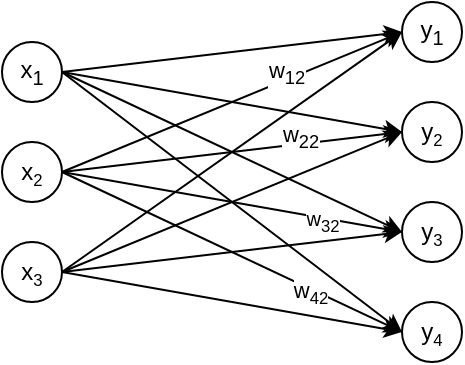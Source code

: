 <mxfile version="21.3.2" type="device" pages="3">
  <diagram name="fully-connected" id="7Afjcu2gU9bavT42Gswf">
    <mxGraphModel dx="1504" dy="746" grid="1" gridSize="10" guides="1" tooltips="1" connect="1" arrows="1" fold="1" page="1" pageScale="1" pageWidth="850" pageHeight="1100" math="0" shadow="0">
      <root>
        <mxCell id="0" />
        <mxCell id="1" parent="0" />
        <mxCell id="YgHyJEch0R5-Di_JKVc1-9" style="rounded=0;orthogonalLoop=1;jettySize=auto;html=1;exitX=1;exitY=0.5;exitDx=0;exitDy=0;entryX=0;entryY=0.5;entryDx=0;entryDy=0;" parent="1" source="YgHyJEch0R5-Di_JKVc1-1" target="YgHyJEch0R5-Di_JKVc1-5" edge="1">
          <mxGeometry relative="1" as="geometry" />
        </mxCell>
        <mxCell id="YgHyJEch0R5-Di_JKVc1-10" style="rounded=0;orthogonalLoop=1;jettySize=auto;html=1;exitX=1;exitY=0.5;exitDx=0;exitDy=0;entryX=0;entryY=0.5;entryDx=0;entryDy=0;" parent="1" source="YgHyJEch0R5-Di_JKVc1-1" target="YgHyJEch0R5-Di_JKVc1-6" edge="1">
          <mxGeometry relative="1" as="geometry" />
        </mxCell>
        <mxCell id="YgHyJEch0R5-Di_JKVc1-11" style="rounded=0;orthogonalLoop=1;jettySize=auto;html=1;exitX=1;exitY=0.5;exitDx=0;exitDy=0;entryX=0;entryY=0.5;entryDx=0;entryDy=0;" parent="1" source="YgHyJEch0R5-Di_JKVc1-1" target="YgHyJEch0R5-Di_JKVc1-7" edge="1">
          <mxGeometry relative="1" as="geometry" />
        </mxCell>
        <mxCell id="YgHyJEch0R5-Di_JKVc1-12" style="rounded=0;orthogonalLoop=1;jettySize=auto;html=1;exitX=1;exitY=0.5;exitDx=0;exitDy=0;entryX=0;entryY=0.5;entryDx=0;entryDy=0;" parent="1" source="YgHyJEch0R5-Di_JKVc1-1" target="YgHyJEch0R5-Di_JKVc1-8" edge="1">
          <mxGeometry relative="1" as="geometry" />
        </mxCell>
        <mxCell id="YgHyJEch0R5-Di_JKVc1-1" value="x&lt;sub&gt;1&lt;/sub&gt;" style="ellipse;whiteSpace=wrap;html=1;aspect=fixed;" parent="1" vertex="1">
          <mxGeometry x="170" y="175" width="30" height="30" as="geometry" />
        </mxCell>
        <mxCell id="YgHyJEch0R5-Di_JKVc1-14" style="rounded=0;orthogonalLoop=1;jettySize=auto;html=1;exitX=1;exitY=0.5;exitDx=0;exitDy=0;entryX=0;entryY=0.5;entryDx=0;entryDy=0;" parent="1" source="YgHyJEch0R5-Di_JKVc1-2" target="YgHyJEch0R5-Di_JKVc1-5" edge="1">
          <mxGeometry relative="1" as="geometry" />
        </mxCell>
        <mxCell id="YgHyJEch0R5-Di_JKVc1-23" value="w&lt;sub&gt;12&lt;/sub&gt;" style="edgeLabel;html=1;align=center;verticalAlign=middle;resizable=0;points=[];" parent="YgHyJEch0R5-Di_JKVc1-14" vertex="1" connectable="0">
          <mxGeometry x="0.332" y="3" relative="1" as="geometry">
            <mxPoint as="offset" />
          </mxGeometry>
        </mxCell>
        <mxCell id="YgHyJEch0R5-Di_JKVc1-15" style="rounded=0;orthogonalLoop=1;jettySize=auto;html=1;exitX=1;exitY=0.5;exitDx=0;exitDy=0;entryX=0;entryY=0.5;entryDx=0;entryDy=0;" parent="1" source="YgHyJEch0R5-Di_JKVc1-2" target="YgHyJEch0R5-Di_JKVc1-6" edge="1">
          <mxGeometry relative="1" as="geometry" />
        </mxCell>
        <mxCell id="YgHyJEch0R5-Di_JKVc1-24" value="w&lt;sub&gt;22&lt;/sub&gt;" style="edgeLabel;html=1;align=center;verticalAlign=middle;resizable=0;points=[];" parent="YgHyJEch0R5-Di_JKVc1-15" vertex="1" connectable="0">
          <mxGeometry x="0.405" y="3" relative="1" as="geometry">
            <mxPoint as="offset" />
          </mxGeometry>
        </mxCell>
        <mxCell id="YgHyJEch0R5-Di_JKVc1-16" style="rounded=0;orthogonalLoop=1;jettySize=auto;html=1;exitX=1;exitY=0.5;exitDx=0;exitDy=0;" parent="1" source="YgHyJEch0R5-Di_JKVc1-2" edge="1">
          <mxGeometry relative="1" as="geometry">
            <mxPoint x="370" y="270" as="targetPoint" />
          </mxGeometry>
        </mxCell>
        <mxCell id="YgHyJEch0R5-Di_JKVc1-25" value="&lt;font size=&quot;1&quot;&gt;w&lt;sub&gt;32&lt;/sub&gt;&lt;/font&gt;" style="edgeLabel;html=1;align=center;verticalAlign=middle;resizable=0;points=[];" parent="YgHyJEch0R5-Di_JKVc1-16" vertex="1" connectable="0">
          <mxGeometry x="0.53" y="-1" relative="1" as="geometry">
            <mxPoint as="offset" />
          </mxGeometry>
        </mxCell>
        <mxCell id="YgHyJEch0R5-Di_JKVc1-17" style="rounded=0;orthogonalLoop=1;jettySize=auto;html=1;exitX=1;exitY=0.5;exitDx=0;exitDy=0;entryX=0;entryY=0.5;entryDx=0;entryDy=0;" parent="1" source="YgHyJEch0R5-Di_JKVc1-2" target="YgHyJEch0R5-Di_JKVc1-8" edge="1">
          <mxGeometry relative="1" as="geometry" />
        </mxCell>
        <mxCell id="YgHyJEch0R5-Di_JKVc1-26" value="w&lt;font size=&quot;1&quot;&gt;&lt;sub&gt;42&lt;/sub&gt;&lt;/font&gt;" style="edgeLabel;html=1;align=center;verticalAlign=middle;resizable=0;points=[];" parent="YgHyJEch0R5-Di_JKVc1-17" vertex="1" connectable="0">
          <mxGeometry x="0.464" y="-1" relative="1" as="geometry">
            <mxPoint as="offset" />
          </mxGeometry>
        </mxCell>
        <mxCell id="YgHyJEch0R5-Di_JKVc1-2" value="x&lt;span style=&quot;font-size: 10px;&quot;&gt;&lt;sub&gt;2&lt;br&gt;&lt;/sub&gt;&lt;/span&gt;" style="ellipse;whiteSpace=wrap;html=1;aspect=fixed;" parent="1" vertex="1">
          <mxGeometry x="170" y="225" width="30" height="30" as="geometry" />
        </mxCell>
        <mxCell id="YgHyJEch0R5-Di_JKVc1-18" style="rounded=0;orthogonalLoop=1;jettySize=auto;html=1;exitX=1;exitY=0.5;exitDx=0;exitDy=0;entryX=0;entryY=0.5;entryDx=0;entryDy=0;" parent="1" source="YgHyJEch0R5-Di_JKVc1-3" target="YgHyJEch0R5-Di_JKVc1-5" edge="1">
          <mxGeometry relative="1" as="geometry" />
        </mxCell>
        <mxCell id="YgHyJEch0R5-Di_JKVc1-19" style="rounded=0;orthogonalLoop=1;jettySize=auto;html=1;exitX=1;exitY=0.5;exitDx=0;exitDy=0;entryX=0;entryY=0.5;entryDx=0;entryDy=0;" parent="1" source="YgHyJEch0R5-Di_JKVc1-3" target="YgHyJEch0R5-Di_JKVc1-6" edge="1">
          <mxGeometry relative="1" as="geometry" />
        </mxCell>
        <mxCell id="YgHyJEch0R5-Di_JKVc1-20" style="rounded=0;orthogonalLoop=1;jettySize=auto;html=1;exitX=1;exitY=0.5;exitDx=0;exitDy=0;entryX=0;entryY=0.5;entryDx=0;entryDy=0;" parent="1" source="YgHyJEch0R5-Di_JKVc1-3" target="YgHyJEch0R5-Di_JKVc1-7" edge="1">
          <mxGeometry relative="1" as="geometry" />
        </mxCell>
        <mxCell id="YgHyJEch0R5-Di_JKVc1-21" style="rounded=0;orthogonalLoop=1;jettySize=auto;html=1;exitX=1;exitY=0.5;exitDx=0;exitDy=0;entryX=0;entryY=0.5;entryDx=0;entryDy=0;" parent="1" source="YgHyJEch0R5-Di_JKVc1-3" target="YgHyJEch0R5-Di_JKVc1-8" edge="1">
          <mxGeometry relative="1" as="geometry" />
        </mxCell>
        <mxCell id="YgHyJEch0R5-Di_JKVc1-3" value="x&lt;span style=&quot;font-size: 10px;&quot;&gt;&lt;sub&gt;3&lt;/sub&gt;&lt;/span&gt;" style="ellipse;whiteSpace=wrap;html=1;aspect=fixed;" parent="1" vertex="1">
          <mxGeometry x="170" y="275" width="30" height="30" as="geometry" />
        </mxCell>
        <mxCell id="YgHyJEch0R5-Di_JKVc1-5" value="y&lt;sub&gt;1&lt;/sub&gt;" style="ellipse;whiteSpace=wrap;html=1;aspect=fixed;" parent="1" vertex="1">
          <mxGeometry x="370" y="155" width="30" height="30" as="geometry" />
        </mxCell>
        <mxCell id="YgHyJEch0R5-Di_JKVc1-6" value="y&lt;span style=&quot;font-size: 10px;&quot;&gt;&lt;sub&gt;2&lt;/sub&gt;&lt;/span&gt;" style="ellipse;whiteSpace=wrap;html=1;aspect=fixed;" parent="1" vertex="1">
          <mxGeometry x="370" y="205" width="30" height="30" as="geometry" />
        </mxCell>
        <mxCell id="YgHyJEch0R5-Di_JKVc1-7" value="y&lt;span style=&quot;font-size: 10px;&quot;&gt;&lt;sub&gt;3&lt;/sub&gt;&lt;/span&gt;" style="ellipse;whiteSpace=wrap;html=1;aspect=fixed;" parent="1" vertex="1">
          <mxGeometry x="370" y="255" width="30" height="30" as="geometry" />
        </mxCell>
        <mxCell id="YgHyJEch0R5-Di_JKVc1-8" value="y&lt;span style=&quot;font-size: 10px;&quot;&gt;&lt;sub&gt;4&lt;/sub&gt;&lt;/span&gt;" style="ellipse;whiteSpace=wrap;html=1;aspect=fixed;" parent="1" vertex="1">
          <mxGeometry x="370" y="305" width="30" height="30" as="geometry" />
        </mxCell>
      </root>
    </mxGraphModel>
  </diagram>
  <diagram id="9MpT_VhfuiMlKWla7YZ6" name="sparsely-connected">
    <mxGraphModel dx="1504" dy="746" grid="1" gridSize="10" guides="1" tooltips="1" connect="1" arrows="1" fold="1" page="1" pageScale="1" pageWidth="850" pageHeight="1100" math="0" shadow="0">
      <root>
        <mxCell id="0" />
        <mxCell id="1" parent="0" />
        <mxCell id="ezw_vOgPTsSlq73NOPaX-1" style="rounded=0;orthogonalLoop=1;jettySize=auto;html=1;exitX=1;exitY=0.5;exitDx=0;exitDy=0;entryX=0;entryY=0.5;entryDx=0;entryDy=0;" parent="1" source="ezw_vOgPTsSlq73NOPaX-3" target="ezw_vOgPTsSlq73NOPaX-12" edge="1">
          <mxGeometry relative="1" as="geometry" />
        </mxCell>
        <mxCell id="ezw_vOgPTsSlq73NOPaX-2" style="rounded=0;orthogonalLoop=1;jettySize=auto;html=1;exitX=1;exitY=0.5;exitDx=0;exitDy=0;entryX=0;entryY=0.5;entryDx=0;entryDy=0;" parent="1" source="ezw_vOgPTsSlq73NOPaX-3" target="ezw_vOgPTsSlq73NOPaX-13" edge="1">
          <mxGeometry relative="1" as="geometry" />
        </mxCell>
        <mxCell id="ezw_vOgPTsSlq73NOPaX-3" value="x&lt;sub&gt;1&lt;/sub&gt;" style="ellipse;whiteSpace=wrap;html=1;aspect=fixed;" parent="1" vertex="1">
          <mxGeometry x="170" y="175" width="30" height="30" as="geometry" />
        </mxCell>
        <mxCell id="ezw_vOgPTsSlq73NOPaX-4" style="rounded=0;orthogonalLoop=1;jettySize=auto;html=1;exitX=1;exitY=0.5;exitDx=0;exitDy=0;entryX=0;entryY=0.5;entryDx=0;entryDy=0;" parent="1" source="ezw_vOgPTsSlq73NOPaX-6" target="ezw_vOgPTsSlq73NOPaX-11" edge="1">
          <mxGeometry relative="1" as="geometry" />
        </mxCell>
        <mxCell id="ezw_vOgPTsSlq73NOPaX-5" value="w&lt;sub&gt;12&lt;/sub&gt;" style="edgeLabel;html=1;align=center;verticalAlign=middle;resizable=0;points=[];" parent="ezw_vOgPTsSlq73NOPaX-4" vertex="1" connectable="0">
          <mxGeometry x="0.332" y="3" relative="1" as="geometry">
            <mxPoint as="offset" />
          </mxGeometry>
        </mxCell>
        <mxCell id="ezw_vOgPTsSlq73NOPaX-6" value="x&lt;span style=&quot;font-size: 10px;&quot;&gt;&lt;sub&gt;2&lt;br&gt;&lt;/sub&gt;&lt;/span&gt;" style="ellipse;whiteSpace=wrap;html=1;aspect=fixed;" parent="1" vertex="1">
          <mxGeometry x="170" y="225" width="30" height="30" as="geometry" />
        </mxCell>
        <mxCell id="ezw_vOgPTsSlq73NOPaX-7" style="rounded=0;orthogonalLoop=1;jettySize=auto;html=1;exitX=1;exitY=0.5;exitDx=0;exitDy=0;entryX=0;entryY=0.5;entryDx=0;entryDy=0;" parent="1" source="ezw_vOgPTsSlq73NOPaX-10" target="ezw_vOgPTsSlq73NOPaX-11" edge="1">
          <mxGeometry relative="1" as="geometry" />
        </mxCell>
        <mxCell id="ezw_vOgPTsSlq73NOPaX-8" style="rounded=0;orthogonalLoop=1;jettySize=auto;html=1;exitX=1;exitY=0.5;exitDx=0;exitDy=0;entryX=0;entryY=0.5;entryDx=0;entryDy=0;" parent="1" source="ezw_vOgPTsSlq73NOPaX-10" target="ezw_vOgPTsSlq73NOPaX-12" edge="1">
          <mxGeometry relative="1" as="geometry" />
        </mxCell>
        <mxCell id="ezw_vOgPTsSlq73NOPaX-9" style="rounded=0;orthogonalLoop=1;jettySize=auto;html=1;exitX=1;exitY=0.5;exitDx=0;exitDy=0;entryX=0;entryY=0.5;entryDx=0;entryDy=0;" parent="1" source="ezw_vOgPTsSlq73NOPaX-10" target="ezw_vOgPTsSlq73NOPaX-14" edge="1">
          <mxGeometry relative="1" as="geometry" />
        </mxCell>
        <mxCell id="ezw_vOgPTsSlq73NOPaX-10" value="x&lt;span style=&quot;font-size: 10px;&quot;&gt;&lt;sub&gt;3&lt;/sub&gt;&lt;/span&gt;" style="ellipse;whiteSpace=wrap;html=1;aspect=fixed;" parent="1" vertex="1">
          <mxGeometry x="170" y="275" width="30" height="30" as="geometry" />
        </mxCell>
        <mxCell id="ezw_vOgPTsSlq73NOPaX-11" value="y&lt;sub&gt;1&lt;/sub&gt;" style="ellipse;whiteSpace=wrap;html=1;aspect=fixed;" parent="1" vertex="1">
          <mxGeometry x="370" y="155" width="30" height="30" as="geometry" />
        </mxCell>
        <mxCell id="ezw_vOgPTsSlq73NOPaX-12" value="y&lt;span style=&quot;font-size: 10px;&quot;&gt;&lt;sub&gt;2&lt;/sub&gt;&lt;/span&gt;" style="ellipse;whiteSpace=wrap;html=1;aspect=fixed;" parent="1" vertex="1">
          <mxGeometry x="370" y="205" width="30" height="30" as="geometry" />
        </mxCell>
        <mxCell id="ezw_vOgPTsSlq73NOPaX-13" value="y&lt;span style=&quot;font-size: 10px;&quot;&gt;&lt;sub&gt;3&lt;/sub&gt;&lt;/span&gt;" style="ellipse;whiteSpace=wrap;html=1;aspect=fixed;" parent="1" vertex="1">
          <mxGeometry x="370" y="255" width="30" height="30" as="geometry" />
        </mxCell>
        <mxCell id="ezw_vOgPTsSlq73NOPaX-14" value="y&lt;span style=&quot;font-size: 10px;&quot;&gt;&lt;sub&gt;4&lt;/sub&gt;&lt;/span&gt;" style="ellipse;whiteSpace=wrap;html=1;aspect=fixed;" parent="1" vertex="1">
          <mxGeometry x="370" y="305" width="30" height="30" as="geometry" />
        </mxCell>
      </root>
    </mxGraphModel>
  </diagram>
  <diagram id="WG-SEtV-Rg9bLvI1CDqO" name="simple-cnn-architecture">
    <mxGraphModel dx="1308" dy="649" grid="1" gridSize="10" guides="1" tooltips="1" connect="1" arrows="1" fold="1" page="1" pageScale="1" pageWidth="850" pageHeight="1100" math="0" shadow="0">
      <root>
        <mxCell id="0" />
        <mxCell id="1" parent="0" />
        <mxCell id="dQxo6mK2jTluDC4ie_9d-19" value="W&lt;span style=&quot;font-size: 10px;&quot;&gt;&lt;sub&gt;3&lt;/sub&gt;&lt;/span&gt;" style="rounded=0;whiteSpace=wrap;html=1;" vertex="1" parent="1">
          <mxGeometry x="580" y="230" width="90" height="20" as="geometry" />
        </mxCell>
        <mxCell id="rK0nZ-XtT1lWSkAlrxoo-14" style="edgeStyle=orthogonalEdgeStyle;rounded=0;orthogonalLoop=1;jettySize=auto;html=1;entryX=0;entryY=0.5;entryDx=0;entryDy=0;exitX=1;exitY=0.5;exitDx=0;exitDy=0;" edge="1" parent="1" source="rK0nZ-XtT1lWSkAlrxoo-29" target="rK0nZ-XtT1lWSkAlrxoo-33">
          <mxGeometry relative="1" as="geometry">
            <mxPoint x="440" y="150" as="sourcePoint" />
            <mxPoint x="530" y="150" as="targetPoint" />
          </mxGeometry>
        </mxCell>
        <mxCell id="rK0nZ-XtT1lWSkAlrxoo-17" value="TanH" style="edgeLabel;html=1;align=center;verticalAlign=middle;resizable=0;points=[];" vertex="1" connectable="0" parent="rK0nZ-XtT1lWSkAlrxoo-14">
          <mxGeometry x="-0.133" y="2" relative="1" as="geometry">
            <mxPoint as="offset" />
          </mxGeometry>
        </mxCell>
        <mxCell id="rK0nZ-XtT1lWSkAlrxoo-20" style="edgeStyle=orthogonalEdgeStyle;rounded=0;orthogonalLoop=1;jettySize=auto;html=1;entryX=0;entryY=0.5;entryDx=0;entryDy=0;exitX=1;exitY=0.5;exitDx=0;exitDy=0;" edge="1" parent="1" source="rK0nZ-XtT1lWSkAlrxoo-33" target="rK0nZ-XtT1lWSkAlrxoo-18">
          <mxGeometry relative="1" as="geometry">
            <mxPoint x="540" y="150" as="sourcePoint" />
          </mxGeometry>
        </mxCell>
        <mxCell id="rK0nZ-XtT1lWSkAlrxoo-35" value="FC" style="edgeLabel;html=1;align=center;verticalAlign=middle;resizable=0;points=[];" vertex="1" connectable="0" parent="rK0nZ-XtT1lWSkAlrxoo-20">
          <mxGeometry x="-0.227" y="1" relative="1" as="geometry">
            <mxPoint as="offset" />
          </mxGeometry>
        </mxCell>
        <mxCell id="rK0nZ-XtT1lWSkAlrxoo-18" value="X&lt;sub&gt;3&lt;/sub&gt;" style="rounded=0;whiteSpace=wrap;html=1;" vertex="1" parent="1">
          <mxGeometry x="580" y="130" width="20" height="60" as="geometry" />
        </mxCell>
        <mxCell id="rK0nZ-XtT1lWSkAlrxoo-19" value="256x1" style="text;html=1;strokeColor=none;fillColor=none;align=center;verticalAlign=middle;whiteSpace=wrap;rounded=0;" vertex="1" parent="1">
          <mxGeometry x="575" y="100" width="30" height="30" as="geometry" />
        </mxCell>
        <mxCell id="rK0nZ-XtT1lWSkAlrxoo-25" value="" style="rounded=0;whiteSpace=wrap;html=1;" vertex="1" parent="1">
          <mxGeometry x="170" y="110" width="60" height="60" as="geometry" />
        </mxCell>
        <mxCell id="rK0nZ-XtT1lWSkAlrxoo-26" value="" style="rounded=0;whiteSpace=wrap;html=1;" vertex="1" parent="1">
          <mxGeometry x="180" y="120" width="60" height="60" as="geometry" />
        </mxCell>
        <mxCell id="rK0nZ-XtT1lWSkAlrxoo-30" value="Conv" style="edgeStyle=orthogonalEdgeStyle;rounded=0;orthogonalLoop=1;jettySize=auto;html=1;entryX=0;entryY=0.5;entryDx=0;entryDy=0;" edge="1" parent="1" source="rK0nZ-XtT1lWSkAlrxoo-27" target="rK0nZ-XtT1lWSkAlrxoo-29">
          <mxGeometry relative="1" as="geometry" />
        </mxCell>
        <mxCell id="rK0nZ-XtT1lWSkAlrxoo-27" value="X&lt;sub&gt;0&lt;/sub&gt;" style="rounded=0;whiteSpace=wrap;html=1;" vertex="1" parent="1">
          <mxGeometry x="190" y="130" width="60" height="60" as="geometry" />
        </mxCell>
        <mxCell id="rK0nZ-XtT1lWSkAlrxoo-28" value="3x256x256" style="text;html=1;strokeColor=none;fillColor=none;align=center;verticalAlign=middle;whiteSpace=wrap;rounded=0;" vertex="1" parent="1">
          <mxGeometry x="170" y="80" width="60" height="30" as="geometry" />
        </mxCell>
        <mxCell id="rK0nZ-XtT1lWSkAlrxoo-29" value="X&lt;span style=&quot;font-size: 10px;&quot;&gt;&lt;sub&gt;1&lt;/sub&gt;&lt;/span&gt;" style="rounded=0;whiteSpace=wrap;html=1;" vertex="1" parent="1">
          <mxGeometry x="320" y="130" width="60" height="60" as="geometry" />
        </mxCell>
        <mxCell id="rK0nZ-XtT1lWSkAlrxoo-31" value="1x256x256" style="text;html=1;strokeColor=none;fillColor=none;align=center;verticalAlign=middle;whiteSpace=wrap;rounded=0;" vertex="1" parent="1">
          <mxGeometry x="320" y="100" width="60" height="30" as="geometry" />
        </mxCell>
        <mxCell id="rK0nZ-XtT1lWSkAlrxoo-33" value="X&lt;sub&gt;2&lt;/sub&gt;" style="rounded=0;whiteSpace=wrap;html=1;" vertex="1" parent="1">
          <mxGeometry x="440" y="130" width="60" height="60" as="geometry" />
        </mxCell>
        <mxCell id="rK0nZ-XtT1lWSkAlrxoo-34" value="1x256x256" style="text;html=1;strokeColor=none;fillColor=none;align=center;verticalAlign=middle;whiteSpace=wrap;rounded=0;" vertex="1" parent="1">
          <mxGeometry x="440" y="100" width="60" height="30" as="geometry" />
        </mxCell>
        <mxCell id="rK0nZ-XtT1lWSkAlrxoo-36" value="[0, 255]" style="text;html=1;strokeColor=none;fillColor=none;align=center;verticalAlign=middle;whiteSpace=wrap;rounded=0;" vertex="1" parent="1">
          <mxGeometry x="170" y="190" width="80" height="30" as="geometry" />
        </mxCell>
        <mxCell id="rK0nZ-XtT1lWSkAlrxoo-37" value="(-1, 1)" style="text;html=1;strokeColor=none;fillColor=none;align=center;verticalAlign=middle;whiteSpace=wrap;rounded=0;" vertex="1" parent="1">
          <mxGeometry x="440" y="190" width="60" height="30" as="geometry" />
        </mxCell>
        <mxCell id="rK0nZ-XtT1lWSkAlrxoo-53" style="edgeStyle=orthogonalEdgeStyle;rounded=0;orthogonalLoop=1;jettySize=auto;html=1;exitX=1;exitY=0.5;exitDx=0;exitDy=0;entryX=0.5;entryY=1;entryDx=0;entryDy=0;" edge="1" parent="1" source="rK0nZ-XtT1lWSkAlrxoo-43" target="rK0nZ-XtT1lWSkAlrxoo-29">
          <mxGeometry relative="1" as="geometry" />
        </mxCell>
        <mxCell id="rK0nZ-XtT1lWSkAlrxoo-43" value="W&lt;sub&gt;0&lt;/sub&gt;" style="rounded=0;whiteSpace=wrap;html=1;" vertex="1" parent="1">
          <mxGeometry x="250" y="230" width="60" height="60" as="geometry" />
        </mxCell>
        <mxCell id="rK0nZ-XtT1lWSkAlrxoo-46" value="1x256x256" style="text;html=1;strokeColor=none;fillColor=none;align=center;verticalAlign=middle;whiteSpace=wrap;rounded=0;" vertex="1" parent="1">
          <mxGeometry x="250" y="200" width="60" height="30" as="geometry" />
        </mxCell>
        <mxCell id="rK0nZ-XtT1lWSkAlrxoo-54" style="edgeStyle=orthogonalEdgeStyle;rounded=0;orthogonalLoop=1;jettySize=auto;html=1;exitX=1;exitY=0.5;exitDx=0;exitDy=0;entryX=0.5;entryY=1;entryDx=0;entryDy=0;" edge="1" parent="1" source="rK0nZ-XtT1lWSkAlrxoo-50" target="rK0nZ-XtT1lWSkAlrxoo-18">
          <mxGeometry relative="1" as="geometry" />
        </mxCell>
        <mxCell id="rK0nZ-XtT1lWSkAlrxoo-50" value="W&lt;span style=&quot;font-size: 10px;&quot;&gt;&lt;sub&gt;2&lt;/sub&gt;&lt;/span&gt;" style="rounded=0;whiteSpace=wrap;html=1;" vertex="1" parent="1">
          <mxGeometry x="480" y="230" width="90" height="20" as="geometry" />
        </mxCell>
        <mxCell id="rK0nZ-XtT1lWSkAlrxoo-51" value="256x1" style="text;html=1;strokeColor=none;fillColor=none;align=center;verticalAlign=middle;whiteSpace=wrap;rounded=0;" vertex="1" parent="1">
          <mxGeometry x="480" y="200" width="90" height="30" as="geometry" />
        </mxCell>
        <mxCell id="rK0nZ-XtT1lWSkAlrxoo-55" value="Softmax" style="edgeStyle=orthogonalEdgeStyle;rounded=0;orthogonalLoop=1;jettySize=auto;html=1;exitX=1;exitY=0.5;exitDx=0;exitDy=0;" edge="1" parent="1" target="rK0nZ-XtT1lWSkAlrxoo-56" source="dQxo6mK2jTluDC4ie_9d-16">
          <mxGeometry relative="1" as="geometry">
            <mxPoint x="700" y="160" as="sourcePoint" />
          </mxGeometry>
        </mxCell>
        <mxCell id="rK0nZ-XtT1lWSkAlrxoo-56" value="X&lt;sub&gt;5&lt;/sub&gt;" style="rounded=0;whiteSpace=wrap;html=1;" vertex="1" parent="1">
          <mxGeometry x="760" y="130" width="20" height="60" as="geometry" />
        </mxCell>
        <mxCell id="rK0nZ-XtT1lWSkAlrxoo-57" value="1x10" style="text;html=1;strokeColor=none;fillColor=none;align=center;verticalAlign=middle;whiteSpace=wrap;rounded=0;" vertex="1" parent="1">
          <mxGeometry x="750" y="100" width="30" height="30" as="geometry" />
        </mxCell>
        <mxCell id="rK0nZ-XtT1lWSkAlrxoo-58" value="(0, 1)" style="text;html=1;strokeColor=none;fillColor=none;align=center;verticalAlign=middle;whiteSpace=wrap;rounded=0;" vertex="1" parent="1">
          <mxGeometry x="740" y="190" width="70" height="30" as="geometry" />
        </mxCell>
        <mxCell id="dQxo6mK2jTluDC4ie_9d-14" style="edgeStyle=orthogonalEdgeStyle;rounded=0;orthogonalLoop=1;jettySize=auto;html=1;entryX=0;entryY=0.5;entryDx=0;entryDy=0;" edge="1" parent="1" target="dQxo6mK2jTluDC4ie_9d-16">
          <mxGeometry relative="1" as="geometry">
            <mxPoint x="600" y="160" as="sourcePoint" />
          </mxGeometry>
        </mxCell>
        <mxCell id="dQxo6mK2jTluDC4ie_9d-15" value="FC" style="edgeLabel;html=1;align=center;verticalAlign=middle;resizable=0;points=[];" vertex="1" connectable="0" parent="dQxo6mK2jTluDC4ie_9d-14">
          <mxGeometry x="-0.227" y="1" relative="1" as="geometry">
            <mxPoint as="offset" />
          </mxGeometry>
        </mxCell>
        <mxCell id="dQxo6mK2jTluDC4ie_9d-16" value="X&lt;span style=&quot;font-size: 10px;&quot;&gt;4&lt;/span&gt;" style="rounded=0;whiteSpace=wrap;html=1;" vertex="1" parent="1">
          <mxGeometry x="680" y="130" width="20" height="60" as="geometry" />
        </mxCell>
        <mxCell id="dQxo6mK2jTluDC4ie_9d-17" value="10x1" style="text;html=1;strokeColor=none;fillColor=none;align=center;verticalAlign=middle;whiteSpace=wrap;rounded=0;" vertex="1" parent="1">
          <mxGeometry x="675" y="100" width="30" height="30" as="geometry" />
        </mxCell>
        <mxCell id="dQxo6mK2jTluDC4ie_9d-18" style="edgeStyle=orthogonalEdgeStyle;rounded=0;orthogonalLoop=1;jettySize=auto;html=1;exitX=1;exitY=0.5;exitDx=0;exitDy=0;entryX=0.5;entryY=1;entryDx=0;entryDy=0;" edge="1" parent="1" source="dQxo6mK2jTluDC4ie_9d-19" target="dQxo6mK2jTluDC4ie_9d-16">
          <mxGeometry relative="1" as="geometry" />
        </mxCell>
        <mxCell id="dQxo6mK2jTluDC4ie_9d-20" value="10x256" style="text;html=1;strokeColor=none;fillColor=none;align=center;verticalAlign=middle;whiteSpace=wrap;rounded=0;" vertex="1" parent="1">
          <mxGeometry x="580" y="200" width="90" height="30" as="geometry" />
        </mxCell>
      </root>
    </mxGraphModel>
  </diagram>
</mxfile>
